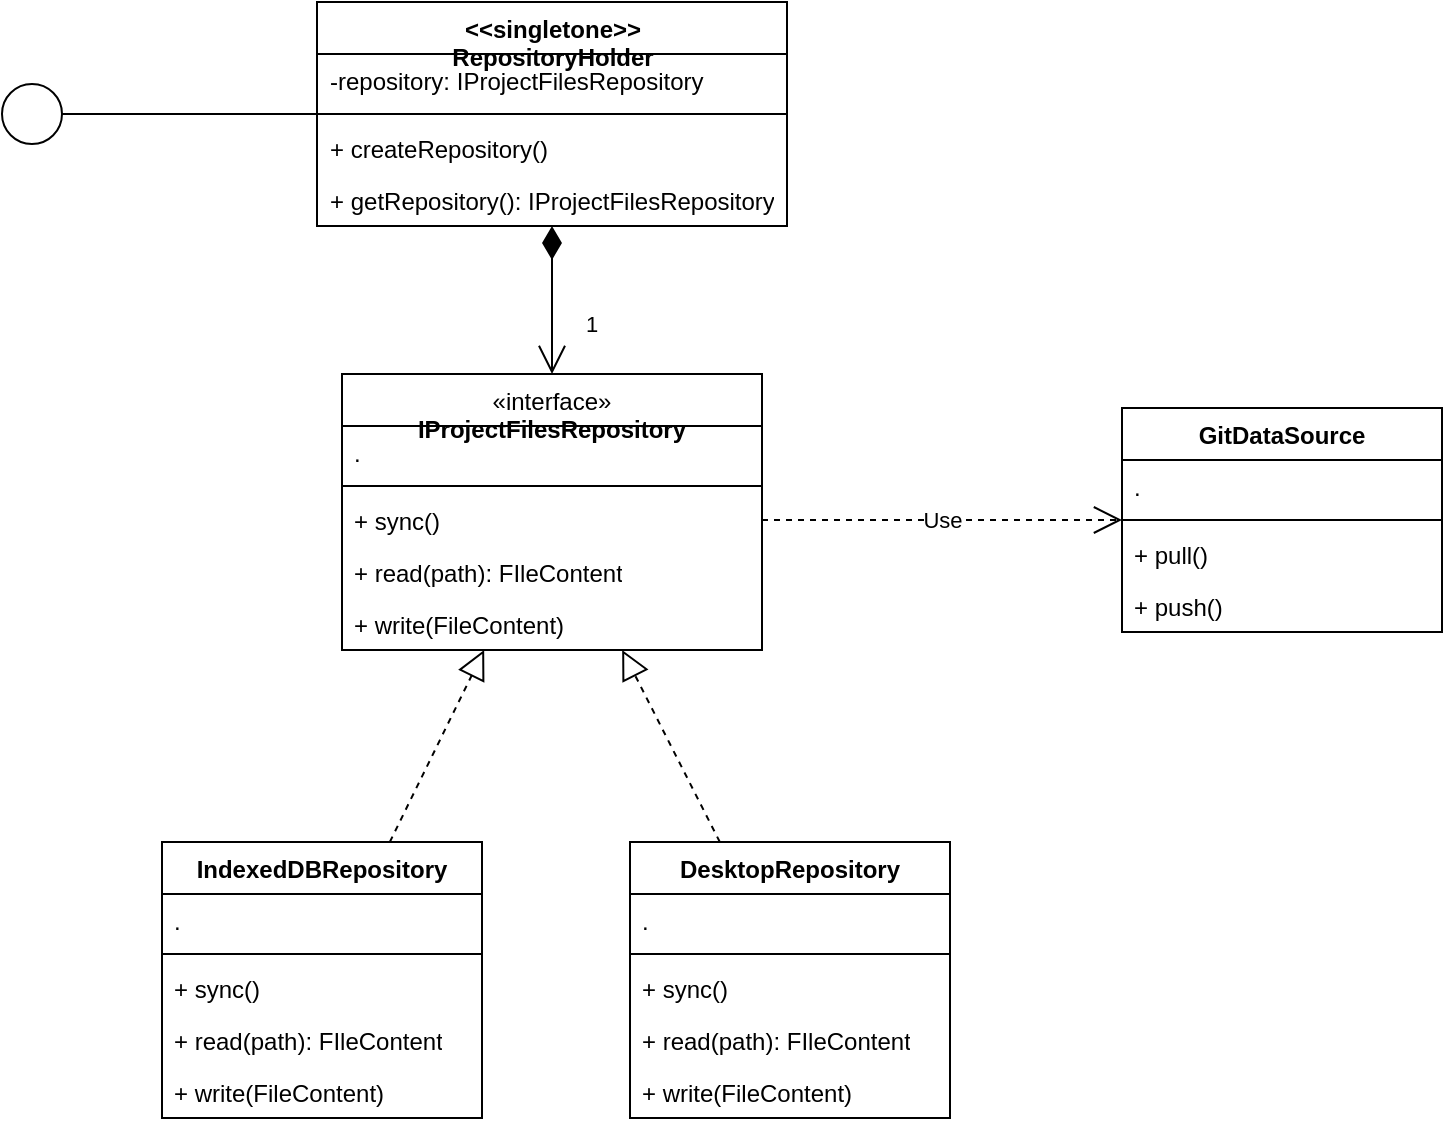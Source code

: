 <mxfile version="25.0.3" pages="2">
  <diagram name="Class" id="R80XsyZZHy8UCF9YRLh8">
    <mxGraphModel grid="1" page="1" gridSize="10" guides="1" tooltips="1" connect="1" arrows="1" fold="1" pageScale="1" pageWidth="827" pageHeight="1169" math="0" shadow="0">
      <root>
        <mxCell id="0" />
        <mxCell id="1" parent="0" />
        <mxCell id="ZWIzc42kAqbY5q7V-Ipt-17" style="edgeStyle=orthogonalEdgeStyle;rounded=0;orthogonalLoop=1;jettySize=auto;html=1;entryX=1;entryY=0.5;entryDx=0;entryDy=0;endArrow=none;endFill=0;" edge="1" parent="1" source="e_LgsSF1SK_A5f4j3RPW-1" target="ZWIzc42kAqbY5q7V-Ipt-16">
          <mxGeometry relative="1" as="geometry" />
        </mxCell>
        <mxCell id="ZWIzc42kAqbY5q7V-Ipt-6" value="IndexedDBRepository" style="swimlane;fontStyle=1;align=center;verticalAlign=top;childLayout=stackLayout;horizontal=1;startSize=26;horizontalStack=0;resizeParent=1;resizeParentMax=0;resizeLast=0;collapsible=1;marginBottom=0;whiteSpace=wrap;html=1;" vertex="1" parent="1">
          <mxGeometry x="180" y="360" width="160" height="138" as="geometry" />
        </mxCell>
        <mxCell id="ZWIzc42kAqbY5q7V-Ipt-7" value="." style="text;strokeColor=none;fillColor=none;align=left;verticalAlign=top;spacingLeft=4;spacingRight=4;overflow=hidden;rotatable=0;points=[[0,0.5],[1,0.5]];portConstraint=eastwest;whiteSpace=wrap;html=1;" vertex="1" parent="ZWIzc42kAqbY5q7V-Ipt-6">
          <mxGeometry y="26" width="160" height="26" as="geometry" />
        </mxCell>
        <mxCell id="ZWIzc42kAqbY5q7V-Ipt-8" value="" style="line;strokeWidth=1;fillColor=none;align=left;verticalAlign=middle;spacingTop=-1;spacingLeft=3;spacingRight=3;rotatable=0;labelPosition=right;points=[];portConstraint=eastwest;strokeColor=inherit;" vertex="1" parent="ZWIzc42kAqbY5q7V-Ipt-6">
          <mxGeometry y="52" width="160" height="8" as="geometry" />
        </mxCell>
        <mxCell id="ZWIzc42kAqbY5q7V-Ipt-9" value="+ sync()" style="text;strokeColor=none;fillColor=none;align=left;verticalAlign=top;spacingLeft=4;spacingRight=4;overflow=hidden;rotatable=0;points=[[0,0.5],[1,0.5]];portConstraint=eastwest;whiteSpace=wrap;html=1;" vertex="1" parent="ZWIzc42kAqbY5q7V-Ipt-6">
          <mxGeometry y="60" width="160" height="26" as="geometry" />
        </mxCell>
        <mxCell id="ZWIzc42kAqbY5q7V-Ipt-34" value="+ read(path): FIleContent" style="text;strokeColor=none;fillColor=none;align=left;verticalAlign=top;spacingLeft=4;spacingRight=4;overflow=hidden;rotatable=0;points=[[0,0.5],[1,0.5]];portConstraint=eastwest;whiteSpace=wrap;html=1;" vertex="1" parent="ZWIzc42kAqbY5q7V-Ipt-6">
          <mxGeometry y="86" width="160" height="26" as="geometry" />
        </mxCell>
        <mxCell id="ZWIzc42kAqbY5q7V-Ipt-33" value="+ write(FileContent)" style="text;strokeColor=none;fillColor=none;align=left;verticalAlign=top;spacingLeft=4;spacingRight=4;overflow=hidden;rotatable=0;points=[[0,0.5],[1,0.5]];portConstraint=eastwest;whiteSpace=wrap;html=1;" vertex="1" parent="ZWIzc42kAqbY5q7V-Ipt-6">
          <mxGeometry y="112" width="160" height="26" as="geometry" />
        </mxCell>
        <mxCell id="ZWIzc42kAqbY5q7V-Ipt-10" value="DesktopRepository" style="swimlane;fontStyle=1;align=center;verticalAlign=top;childLayout=stackLayout;horizontal=1;startSize=26;horizontalStack=0;resizeParent=1;resizeParentMax=0;resizeLast=0;collapsible=1;marginBottom=0;whiteSpace=wrap;html=1;" vertex="1" parent="1">
          <mxGeometry x="414" y="360" width="160" height="138" as="geometry" />
        </mxCell>
        <mxCell id="ZWIzc42kAqbY5q7V-Ipt-11" value="." style="text;strokeColor=none;fillColor=none;align=left;verticalAlign=top;spacingLeft=4;spacingRight=4;overflow=hidden;rotatable=0;points=[[0,0.5],[1,0.5]];portConstraint=eastwest;whiteSpace=wrap;html=1;" vertex="1" parent="ZWIzc42kAqbY5q7V-Ipt-10">
          <mxGeometry y="26" width="160" height="26" as="geometry" />
        </mxCell>
        <mxCell id="ZWIzc42kAqbY5q7V-Ipt-12" value="" style="line;strokeWidth=1;fillColor=none;align=left;verticalAlign=middle;spacingTop=-1;spacingLeft=3;spacingRight=3;rotatable=0;labelPosition=right;points=[];portConstraint=eastwest;strokeColor=inherit;" vertex="1" parent="ZWIzc42kAqbY5q7V-Ipt-10">
          <mxGeometry y="52" width="160" height="8" as="geometry" />
        </mxCell>
        <mxCell id="ZWIzc42kAqbY5q7V-Ipt-13" value="+ sync()" style="text;strokeColor=none;fillColor=none;align=left;verticalAlign=top;spacingLeft=4;spacingRight=4;overflow=hidden;rotatable=0;points=[[0,0.5],[1,0.5]];portConstraint=eastwest;whiteSpace=wrap;html=1;" vertex="1" parent="ZWIzc42kAqbY5q7V-Ipt-10">
          <mxGeometry y="60" width="160" height="26" as="geometry" />
        </mxCell>
        <mxCell id="ZWIzc42kAqbY5q7V-Ipt-36" value="+ read(path): FIleContent" style="text;strokeColor=none;fillColor=none;align=left;verticalAlign=top;spacingLeft=4;spacingRight=4;overflow=hidden;rotatable=0;points=[[0,0.5],[1,0.5]];portConstraint=eastwest;whiteSpace=wrap;html=1;" vertex="1" parent="ZWIzc42kAqbY5q7V-Ipt-10">
          <mxGeometry y="86" width="160" height="26" as="geometry" />
        </mxCell>
        <mxCell id="ZWIzc42kAqbY5q7V-Ipt-35" value="+ write(FileContent)" style="text;strokeColor=none;fillColor=none;align=left;verticalAlign=top;spacingLeft=4;spacingRight=4;overflow=hidden;rotatable=0;points=[[0,0.5],[1,0.5]];portConstraint=eastwest;whiteSpace=wrap;html=1;" vertex="1" parent="ZWIzc42kAqbY5q7V-Ipt-10">
          <mxGeometry y="112" width="160" height="26" as="geometry" />
        </mxCell>
        <mxCell id="ZWIzc42kAqbY5q7V-Ipt-14" value="" style="endArrow=block;dashed=1;endFill=0;endSize=12;html=1;rounded=0;" edge="1" parent="1" source="ZWIzc42kAqbY5q7V-Ipt-6" target="ZWIzc42kAqbY5q7V-Ipt-27">
          <mxGeometry width="160" relative="1" as="geometry">
            <mxPoint x="254" y="240" as="sourcePoint" />
            <mxPoint x="414" y="240" as="targetPoint" />
          </mxGeometry>
        </mxCell>
        <mxCell id="ZWIzc42kAqbY5q7V-Ipt-15" value="" style="endArrow=block;dashed=1;endFill=0;endSize=12;html=1;rounded=0;" edge="1" parent="1" source="ZWIzc42kAqbY5q7V-Ipt-10" target="ZWIzc42kAqbY5q7V-Ipt-27">
          <mxGeometry width="160" relative="1" as="geometry">
            <mxPoint x="309" y="330" as="sourcePoint" />
            <mxPoint x="535" y="190" as="targetPoint" />
          </mxGeometry>
        </mxCell>
        <mxCell id="ZWIzc42kAqbY5q7V-Ipt-16" value="" style="ellipse;" vertex="1" parent="1">
          <mxGeometry x="100" y="-19" width="30" height="30" as="geometry" />
        </mxCell>
        <mxCell id="ZWIzc42kAqbY5q7V-Ipt-19" value="GitDataSource" style="swimlane;fontStyle=1;align=center;verticalAlign=top;childLayout=stackLayout;horizontal=1;startSize=26;horizontalStack=0;resizeParent=1;resizeParentMax=0;resizeLast=0;collapsible=1;marginBottom=0;whiteSpace=wrap;html=1;" vertex="1" parent="1">
          <mxGeometry x="660" y="143" width="160" height="112" as="geometry" />
        </mxCell>
        <mxCell id="ZWIzc42kAqbY5q7V-Ipt-20" value="." style="text;strokeColor=none;fillColor=none;align=left;verticalAlign=top;spacingLeft=4;spacingRight=4;overflow=hidden;rotatable=0;points=[[0,0.5],[1,0.5]];portConstraint=eastwest;whiteSpace=wrap;html=1;" vertex="1" parent="ZWIzc42kAqbY5q7V-Ipt-19">
          <mxGeometry y="26" width="160" height="26" as="geometry" />
        </mxCell>
        <mxCell id="ZWIzc42kAqbY5q7V-Ipt-21" value="" style="line;strokeWidth=1;fillColor=none;align=left;verticalAlign=middle;spacingTop=-1;spacingLeft=3;spacingRight=3;rotatable=0;labelPosition=right;points=[];portConstraint=eastwest;strokeColor=inherit;" vertex="1" parent="ZWIzc42kAqbY5q7V-Ipt-19">
          <mxGeometry y="52" width="160" height="8" as="geometry" />
        </mxCell>
        <mxCell id="ZWIzc42kAqbY5q7V-Ipt-22" value="+ pull()" style="text;strokeColor=none;fillColor=none;align=left;verticalAlign=top;spacingLeft=4;spacingRight=4;overflow=hidden;rotatable=0;points=[[0,0.5],[1,0.5]];portConstraint=eastwest;whiteSpace=wrap;html=1;" vertex="1" parent="ZWIzc42kAqbY5q7V-Ipt-19">
          <mxGeometry y="60" width="160" height="26" as="geometry" />
        </mxCell>
        <mxCell id="ZWIzc42kAqbY5q7V-Ipt-38" value="+ push()" style="text;strokeColor=none;fillColor=none;align=left;verticalAlign=top;spacingLeft=4;spacingRight=4;overflow=hidden;rotatable=0;points=[[0,0.5],[1,0.5]];portConstraint=eastwest;whiteSpace=wrap;html=1;" vertex="1" parent="ZWIzc42kAqbY5q7V-Ipt-19">
          <mxGeometry y="86" width="160" height="26" as="geometry" />
        </mxCell>
        <mxCell id="ZWIzc42kAqbY5q7V-Ipt-27" value="&lt;span style=&quot;font-weight: 400;&quot;&gt;«interface»&lt;/span&gt;&lt;br style=&quot;font-weight: 400;&quot;&gt;IProjectFilesRepository" style="swimlane;fontStyle=1;align=center;verticalAlign=top;childLayout=stackLayout;horizontal=1;startSize=26;horizontalStack=0;resizeParent=1;resizeParentMax=0;resizeLast=0;collapsible=1;marginBottom=0;whiteSpace=wrap;html=1;" vertex="1" parent="1">
          <mxGeometry x="270" y="126" width="210" height="138" as="geometry" />
        </mxCell>
        <mxCell id="ZWIzc42kAqbY5q7V-Ipt-28" value="&lt;div&gt;&lt;span style=&quot;background-color: initial;&quot;&gt;.&lt;/span&gt;&lt;/div&gt;" style="text;strokeColor=none;fillColor=none;align=left;verticalAlign=top;spacingLeft=4;spacingRight=4;overflow=hidden;rotatable=0;points=[[0,0.5],[1,0.5]];portConstraint=eastwest;whiteSpace=wrap;html=1;" vertex="1" parent="ZWIzc42kAqbY5q7V-Ipt-27">
          <mxGeometry y="26" width="210" height="26" as="geometry" />
        </mxCell>
        <mxCell id="ZWIzc42kAqbY5q7V-Ipt-29" value="" style="line;strokeWidth=1;fillColor=none;align=left;verticalAlign=middle;spacingTop=-1;spacingLeft=3;spacingRight=3;rotatable=0;labelPosition=right;points=[];portConstraint=eastwest;strokeColor=inherit;" vertex="1" parent="ZWIzc42kAqbY5q7V-Ipt-27">
          <mxGeometry y="52" width="210" height="8" as="geometry" />
        </mxCell>
        <mxCell id="ZWIzc42kAqbY5q7V-Ipt-30" value="+ sync()" style="text;strokeColor=none;fillColor=none;align=left;verticalAlign=top;spacingLeft=4;spacingRight=4;overflow=hidden;rotatable=0;points=[[0,0.5],[1,0.5]];portConstraint=eastwest;whiteSpace=wrap;html=1;" vertex="1" parent="ZWIzc42kAqbY5q7V-Ipt-27">
          <mxGeometry y="60" width="210" height="26" as="geometry" />
        </mxCell>
        <mxCell id="ZWIzc42kAqbY5q7V-Ipt-31" value="+ read(path): FIleContent" style="text;strokeColor=none;fillColor=none;align=left;verticalAlign=top;spacingLeft=4;spacingRight=4;overflow=hidden;rotatable=0;points=[[0,0.5],[1,0.5]];portConstraint=eastwest;whiteSpace=wrap;html=1;" vertex="1" parent="ZWIzc42kAqbY5q7V-Ipt-27">
          <mxGeometry y="86" width="210" height="26" as="geometry" />
        </mxCell>
        <mxCell id="ZWIzc42kAqbY5q7V-Ipt-32" value="+ write(FileContent)" style="text;strokeColor=none;fillColor=none;align=left;verticalAlign=top;spacingLeft=4;spacingRight=4;overflow=hidden;rotatable=0;points=[[0,0.5],[1,0.5]];portConstraint=eastwest;whiteSpace=wrap;html=1;" vertex="1" parent="ZWIzc42kAqbY5q7V-Ipt-27">
          <mxGeometry y="112" width="210" height="26" as="geometry" />
        </mxCell>
        <mxCell id="ZWIzc42kAqbY5q7V-Ipt-37" value="Use" style="endArrow=open;endSize=12;dashed=1;html=1;rounded=0;exitX=1;exitY=0.5;exitDx=0;exitDy=0;" edge="1" parent="1" source="ZWIzc42kAqbY5q7V-Ipt-30" target="ZWIzc42kAqbY5q7V-Ipt-19">
          <mxGeometry width="160" relative="1" as="geometry">
            <mxPoint x="500" y="120" as="sourcePoint" />
            <mxPoint x="660" y="120" as="targetPoint" />
          </mxGeometry>
        </mxCell>
        <mxCell id="e_LgsSF1SK_A5f4j3RPW-1" value="&lt;div&gt;&amp;lt;&amp;lt;singletone&amp;gt;&amp;gt;&lt;/div&gt;RepositoryHolder" style="swimlane;fontStyle=1;align=center;verticalAlign=top;childLayout=stackLayout;horizontal=1;startSize=26;horizontalStack=0;resizeParent=1;resizeParentMax=0;resizeLast=0;collapsible=1;marginBottom=0;whiteSpace=wrap;html=1;" vertex="1" parent="1">
          <mxGeometry x="257.5" y="-60" width="235" height="112" as="geometry" />
        </mxCell>
        <mxCell id="e_LgsSF1SK_A5f4j3RPW-2" value="&lt;span style=&quot;text-align: center;&quot;&gt;-repository:&amp;nbsp;&lt;/span&gt;&lt;span style=&quot;text-align: center;&quot;&gt;IProjectFilesRepository&lt;/span&gt;" style="text;strokeColor=none;fillColor=none;align=left;verticalAlign=top;spacingLeft=4;spacingRight=4;overflow=hidden;rotatable=0;points=[[0,0.5],[1,0.5]];portConstraint=eastwest;whiteSpace=wrap;html=1;fontStyle=0" vertex="1" parent="e_LgsSF1SK_A5f4j3RPW-1">
          <mxGeometry y="26" width="235" height="26" as="geometry" />
        </mxCell>
        <mxCell id="e_LgsSF1SK_A5f4j3RPW-3" value="" style="line;strokeWidth=1;fillColor=none;align=left;verticalAlign=middle;spacingTop=-1;spacingLeft=3;spacingRight=3;rotatable=0;labelPosition=right;points=[];portConstraint=eastwest;strokeColor=inherit;" vertex="1" parent="e_LgsSF1SK_A5f4j3RPW-1">
          <mxGeometry y="52" width="235" height="8" as="geometry" />
        </mxCell>
        <mxCell id="e_LgsSF1SK_A5f4j3RPW-4" value="+ createRepository()" style="text;strokeColor=none;fillColor=none;align=left;verticalAlign=top;spacingLeft=4;spacingRight=4;overflow=hidden;rotatable=0;points=[[0,0.5],[1,0.5]];portConstraint=eastwest;whiteSpace=wrap;html=1;" vertex="1" parent="e_LgsSF1SK_A5f4j3RPW-1">
          <mxGeometry y="60" width="235" height="26" as="geometry" />
        </mxCell>
        <mxCell id="e_LgsSF1SK_A5f4j3RPW-7" value="+ getRepository():&amp;nbsp;&lt;span style=&quot;text-align: center;&quot;&gt;IProjectFilesRepository&lt;/span&gt;" style="text;strokeColor=none;fillColor=none;align=left;verticalAlign=top;spacingLeft=4;spacingRight=4;overflow=hidden;rotatable=0;points=[[0,0.5],[1,0.5]];portConstraint=eastwest;whiteSpace=wrap;html=1;" vertex="1" parent="e_LgsSF1SK_A5f4j3RPW-1">
          <mxGeometry y="86" width="235" height="26" as="geometry" />
        </mxCell>
        <mxCell id="e_LgsSF1SK_A5f4j3RPW-12" value="1" style="endArrow=open;html=1;endSize=12;startArrow=diamondThin;startSize=14;startFill=1;edgeStyle=orthogonalEdgeStyle;align=left;verticalAlign=bottom;rounded=0;" edge="1" parent="1" source="e_LgsSF1SK_A5f4j3RPW-1" target="ZWIzc42kAqbY5q7V-Ipt-27">
          <mxGeometry x="0.568" y="15" relative="1" as="geometry">
            <mxPoint x="130" y="80" as="sourcePoint" />
            <mxPoint x="380" y="60" as="targetPoint" />
            <mxPoint as="offset" />
          </mxGeometry>
        </mxCell>
      </root>
    </mxGraphModel>
  </diagram>
  <diagram id="FTts7sBzk_tOcSqDUqot" name="Behaviour">
    <mxGraphModel grid="1" page="1" gridSize="10" guides="1" tooltips="1" connect="1" arrows="1" fold="1" pageScale="1" pageWidth="827" pageHeight="1169" math="0" shadow="0">
      <root>
        <mxCell id="0" />
        <mxCell id="1" parent="0" />
        <mxCell id="kK90dYU83CbrhjtIEF3s-4" value="&lt;div style=&quot;&quot;&gt;&lt;span style=&quot;background-color: initial;&quot;&gt;Create Repository&lt;/span&gt;&lt;/div&gt;" style="shape=note2;boundedLbl=1;whiteSpace=wrap;html=1;size=25;verticalAlign=top;align=left;" vertex="1" parent="1">
          <mxGeometry x="165" y="200" width="400" height="260" as="geometry" />
        </mxCell>
        <mxCell id="OWeRouo8MDR_Vy97vWgh-3" style="edgeStyle=orthogonalEdgeStyle;rounded=0;orthogonalLoop=1;jettySize=auto;html=1;" edge="1" parent="1" source="OWeRouo8MDR_Vy97vWgh-1" target="OWeRouo8MDR_Vy97vWgh-2">
          <mxGeometry relative="1" as="geometry" />
        </mxCell>
        <mxCell id="OWeRouo8MDR_Vy97vWgh-1" value="" style="ellipse;" vertex="1" parent="1">
          <mxGeometry x="350" y="210" width="30" height="30" as="geometry" />
        </mxCell>
        <mxCell id="kK90dYU83CbrhjtIEF3s-1" value="Web" style="edgeStyle=orthogonalEdgeStyle;rounded=0;orthogonalLoop=1;jettySize=auto;html=1;exitX=0;exitY=0.5;exitDx=0;exitDy=0;" edge="1" parent="1" source="OWeRouo8MDR_Vy97vWgh-2" target="OWeRouo8MDR_Vy97vWgh-5">
          <mxGeometry x="-0.134" y="-10" relative="1" as="geometry">
            <mxPoint as="offset" />
          </mxGeometry>
        </mxCell>
        <mxCell id="kK90dYU83CbrhjtIEF3s-2" style="edgeStyle=orthogonalEdgeStyle;rounded=0;orthogonalLoop=1;jettySize=auto;html=1;exitX=1;exitY=0.5;exitDx=0;exitDy=0;" edge="1" parent="1" source="OWeRouo8MDR_Vy97vWgh-2" target="o1rpeGJoO96N-xDn2ZuB-1">
          <mxGeometry relative="1" as="geometry" />
        </mxCell>
        <mxCell id="kK90dYU83CbrhjtIEF3s-6" value="Desktop" style="edgeLabel;html=1;align=center;verticalAlign=middle;resizable=0;points=[];" connectable="0" vertex="1" parent="kK90dYU83CbrhjtIEF3s-2">
          <mxGeometry x="-0.358" relative="1" as="geometry">
            <mxPoint x="4" y="-10" as="offset" />
          </mxGeometry>
        </mxCell>
        <mxCell id="OWeRouo8MDR_Vy97vWgh-2" value="User&#39;s &#xa;Platform" style="rhombus;" vertex="1" parent="1">
          <mxGeometry x="326.25" y="310" width="77.5" height="80" as="geometry" />
        </mxCell>
        <mxCell id="OWeRouo8MDR_Vy97vWgh-5" value="&lt;span style=&quot;font-weight: 700;&quot;&gt;Create IndexedDBRepository&lt;/span&gt;" style="html=1;align=center;verticalAlign=top;rounded=1;absoluteArcSize=1;arcSize=10;dashed=0;whiteSpace=wrap;" vertex="1" parent="1">
          <mxGeometry x="186.25" y="410" width="140" height="40" as="geometry" />
        </mxCell>
        <mxCell id="o1rpeGJoO96N-xDn2ZuB-1" value="&lt;span style=&quot;font-weight: 700;&quot;&gt;Create DesktopRepository&lt;/span&gt;" style="html=1;align=center;verticalAlign=top;rounded=1;absoluteArcSize=1;arcSize=10;dashed=0;whiteSpace=wrap;" vertex="1" parent="1">
          <mxGeometry x="403.75" y="410" width="140" height="40" as="geometry" />
        </mxCell>
      </root>
    </mxGraphModel>
  </diagram>
</mxfile>
